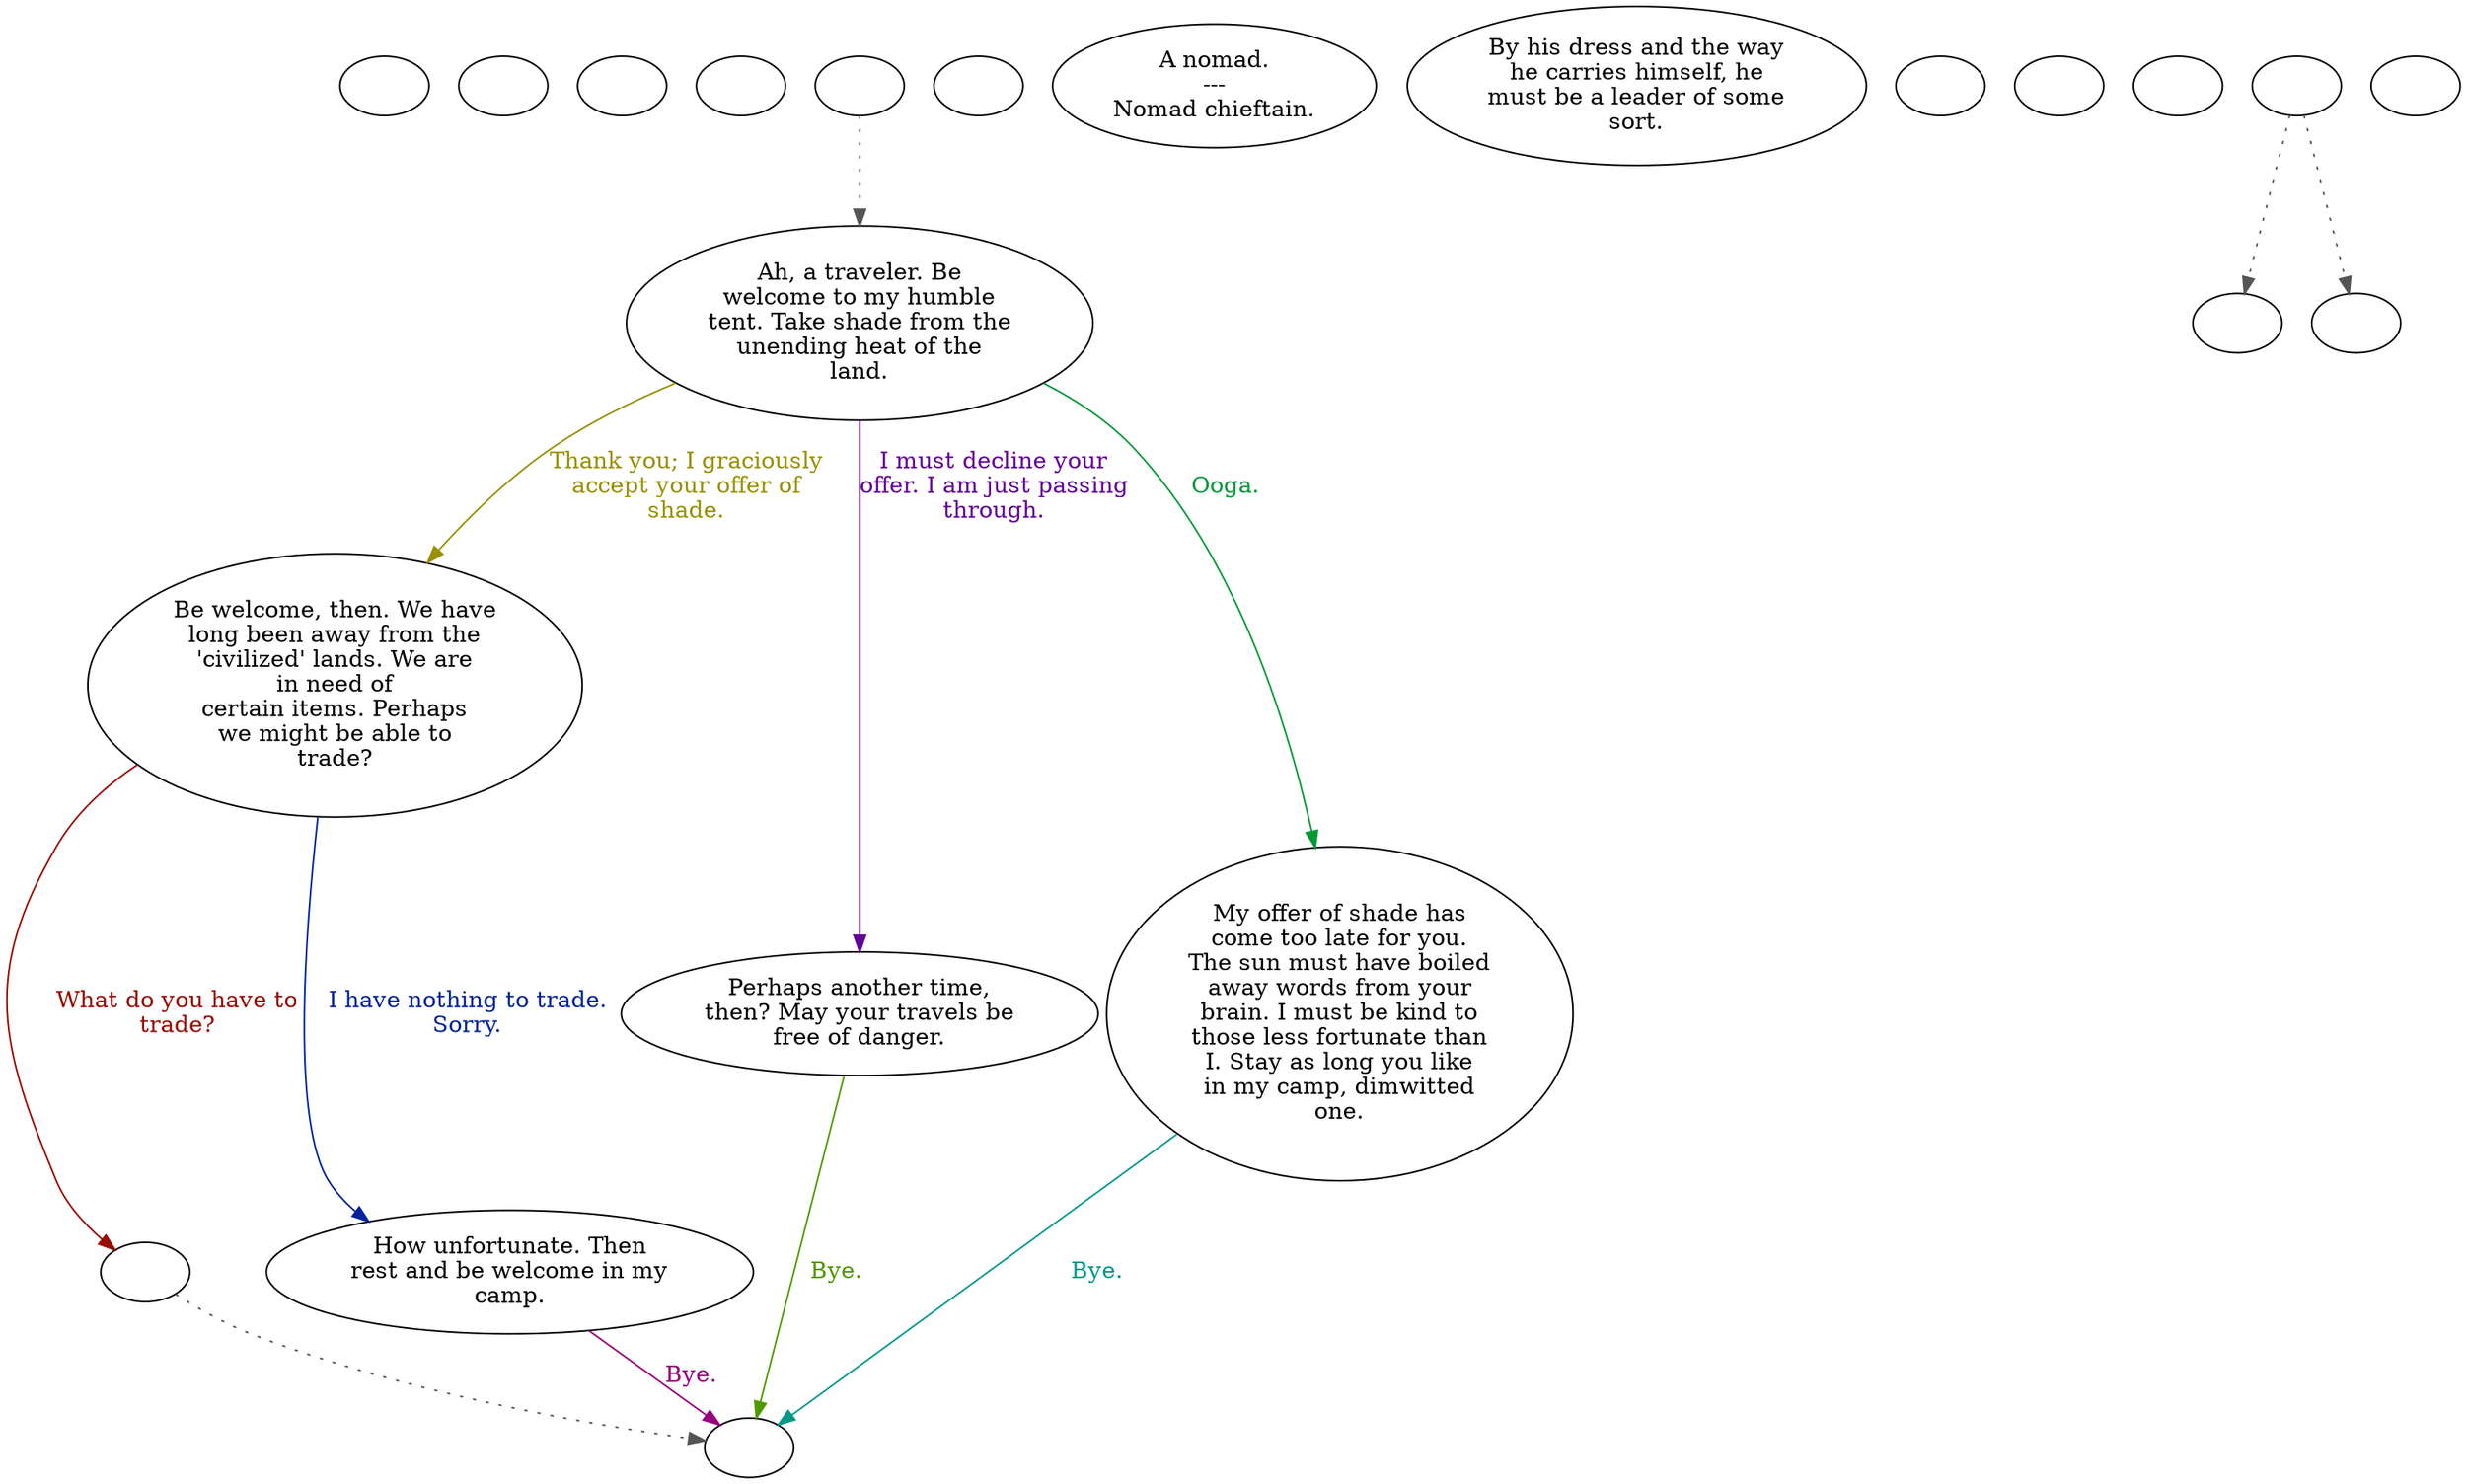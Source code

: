 digraph ecnomchf {
  "start" [style=filled       fillcolor="#FFFFFF"       color="#000000"]
  "start" [label=""]
  "checkPartyMembersNearDoor" [style=filled       fillcolor="#FFFFFF"       color="#000000"]
  "checkPartyMembersNearDoor" [label=""]
  "critter_p_proc" [style=filled       fillcolor="#FFFFFF"       color="#000000"]
  "critter_p_proc" [label=""]
  "pickup_p_proc" [style=filled       fillcolor="#FFFFFF"       color="#000000"]
  "pickup_p_proc" [label=""]
  "talk_p_proc" [style=filled       fillcolor="#FFFFFF"       color="#000000"]
  "talk_p_proc" -> "Node001" [style=dotted color="#555555"]
  "talk_p_proc" [label=""]
  "destroy_p_proc" [style=filled       fillcolor="#FFFFFF"       color="#000000"]
  "destroy_p_proc" [label=""]
  "look_at_p_proc" [style=filled       fillcolor="#FFFFFF"       color="#000000"]
  "look_at_p_proc" [label="A nomad.\n---\nNomad chieftain."]
  "description_p_proc" [style=filled       fillcolor="#FFFFFF"       color="#000000"]
  "description_p_proc" [label="By his dress and the way\nhe carries himself, he\nmust be a leader of some\nsort."]
  "use_skill_on_p_proc" [style=filled       fillcolor="#FFFFFF"       color="#000000"]
  "use_skill_on_p_proc" [label=""]
  "damage_p_proc" [style=filled       fillcolor="#FFFFFF"       color="#000000"]
  "damage_p_proc" [label=""]
  "map_enter_p_proc" [style=filled       fillcolor="#FFFFFF"       color="#000000"]
  "map_enter_p_proc" [label=""]
  "combat_p_proc" [style=filled       fillcolor="#FFFFFF"       color="#000000"]
  "combat_p_proc" -> "NodeFleeing" [style=dotted color="#555555"]
  "combat_p_proc" -> "NodeFighting" [style=dotted color="#555555"]
  "combat_p_proc" [label=""]
  "Node998" [style=filled       fillcolor="#FFFFFF"       color="#000000"]
  "Node998" [label=""]
  "Node999" [style=filled       fillcolor="#FFFFFF"       color="#000000"]
  "Node999" [label=""]
  "Node001" [style=filled       fillcolor="#FFFFFF"       color="#000000"]
  "Node001" [label="Ah, a traveler. Be\nwelcome to my humble\ntent. Take shade from the\nunending heat of the\nland."]
  "Node001" -> "Node002" [label="Thank you; I graciously\naccept your offer of\nshade." color="#999000" fontcolor="#999000"]
  "Node001" -> "Node003" [label="I must decline your\noffer. I am just passing\nthrough." color="#630099" fontcolor="#630099"]
  "Node001" -> "Node005" [label="Ooga." color="#009937" fontcolor="#009937"]
  "Node002" [style=filled       fillcolor="#FFFFFF"       color="#000000"]
  "Node002" [label="Be welcome, then. We have\nlong been away from the\n'civilized' lands. We are\nin need of\ncertain items. Perhaps\nwe might be able to\ntrade?"]
  "Node002" -> "NodeBarter" [label="What do you have to\ntrade?" color="#990A00" fontcolor="#990A00"]
  "Node002" -> "Node004" [label="I have nothing to trade.\nSorry." color="#002399" fontcolor="#002399"]
  "Node003" [style=filled       fillcolor="#FFFFFF"       color="#000000"]
  "Node003" [label="Perhaps another time,\nthen? May your travels be\nfree of danger."]
  "Node003" -> "Node999" [label="Bye." color="#4F9900" fontcolor="#4F9900"]
  "Node004" [style=filled       fillcolor="#FFFFFF"       color="#000000"]
  "Node004" [label="How unfortunate. Then\nrest and be welcome in my\ncamp."]
  "Node004" -> "Node999" [label="Bye." color="#99007C" fontcolor="#99007C"]
  "Node005" [style=filled       fillcolor="#FFFFFF"       color="#000000"]
  "Node005" [label="My offer of shade has\ncome too late for you.\nThe sun must have boiled\naway words from your\nbrain. I must be kind to\nthose less fortunate than\nI. Stay as long you like\nin my camp, dimwitted\none."]
  "Node005" -> "Node999" [label="Bye." color="#00998A" fontcolor="#00998A"]
  "NodeFleeing" [style=filled       fillcolor="#FFFFFF"       color="#000000"]
  "NodeFleeing" [label=""]
  "NodeFighting" [style=filled       fillcolor="#FFFFFF"       color="#000000"]
  "NodeFighting" [label=""]
  "NodeBarter" [style=filled       fillcolor="#FFFFFF"       color="#000000"]
  "NodeBarter" -> "Node999" [style=dotted color="#555555"]
  "NodeBarter" [label=""]
}